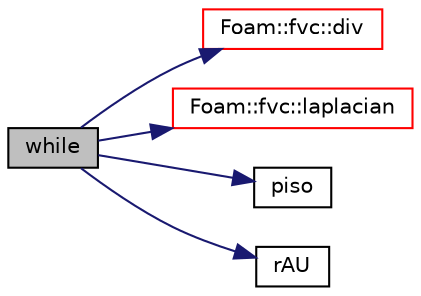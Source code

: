digraph "while"
{
  bgcolor="transparent";
  edge [fontname="Helvetica",fontsize="10",labelfontname="Helvetica",labelfontsize="10"];
  node [fontname="Helvetica",fontsize="10",shape=record];
  rankdir="LR";
  Node12 [label="while",height=0.2,width=0.4,color="black", fillcolor="grey75", style="filled", fontcolor="black"];
  Node12 -> Node13 [color="midnightblue",fontsize="10",style="solid",fontname="Helvetica"];
  Node13 [label="Foam::fvc::div",height=0.2,width=0.4,color="red",URL="$a21861.html#a585533948ad80abfe589d920c641f251"];
  Node12 -> Node310 [color="midnightblue",fontsize="10",style="solid",fontname="Helvetica"];
  Node310 [label="Foam::fvc::laplacian",height=0.2,width=0.4,color="red",URL="$a21861.html#ac75bff389d0405149b204b0d7ac214cd"];
  Node12 -> Node313 [color="midnightblue",fontsize="10",style="solid",fontname="Helvetica"];
  Node313 [label="piso",height=0.2,width=0.4,color="black",URL="$a01316.html#a917c61830bb3f157dc9aa668cdc982dc"];
  Node12 -> Node314 [color="midnightblue",fontsize="10",style="solid",fontname="Helvetica"];
  Node314 [label="rAU",height=0.2,width=0.4,color="black",URL="$a39200.html#a4ae3ff6f0732a8a206a641d7ff2d9f7d"];
}
